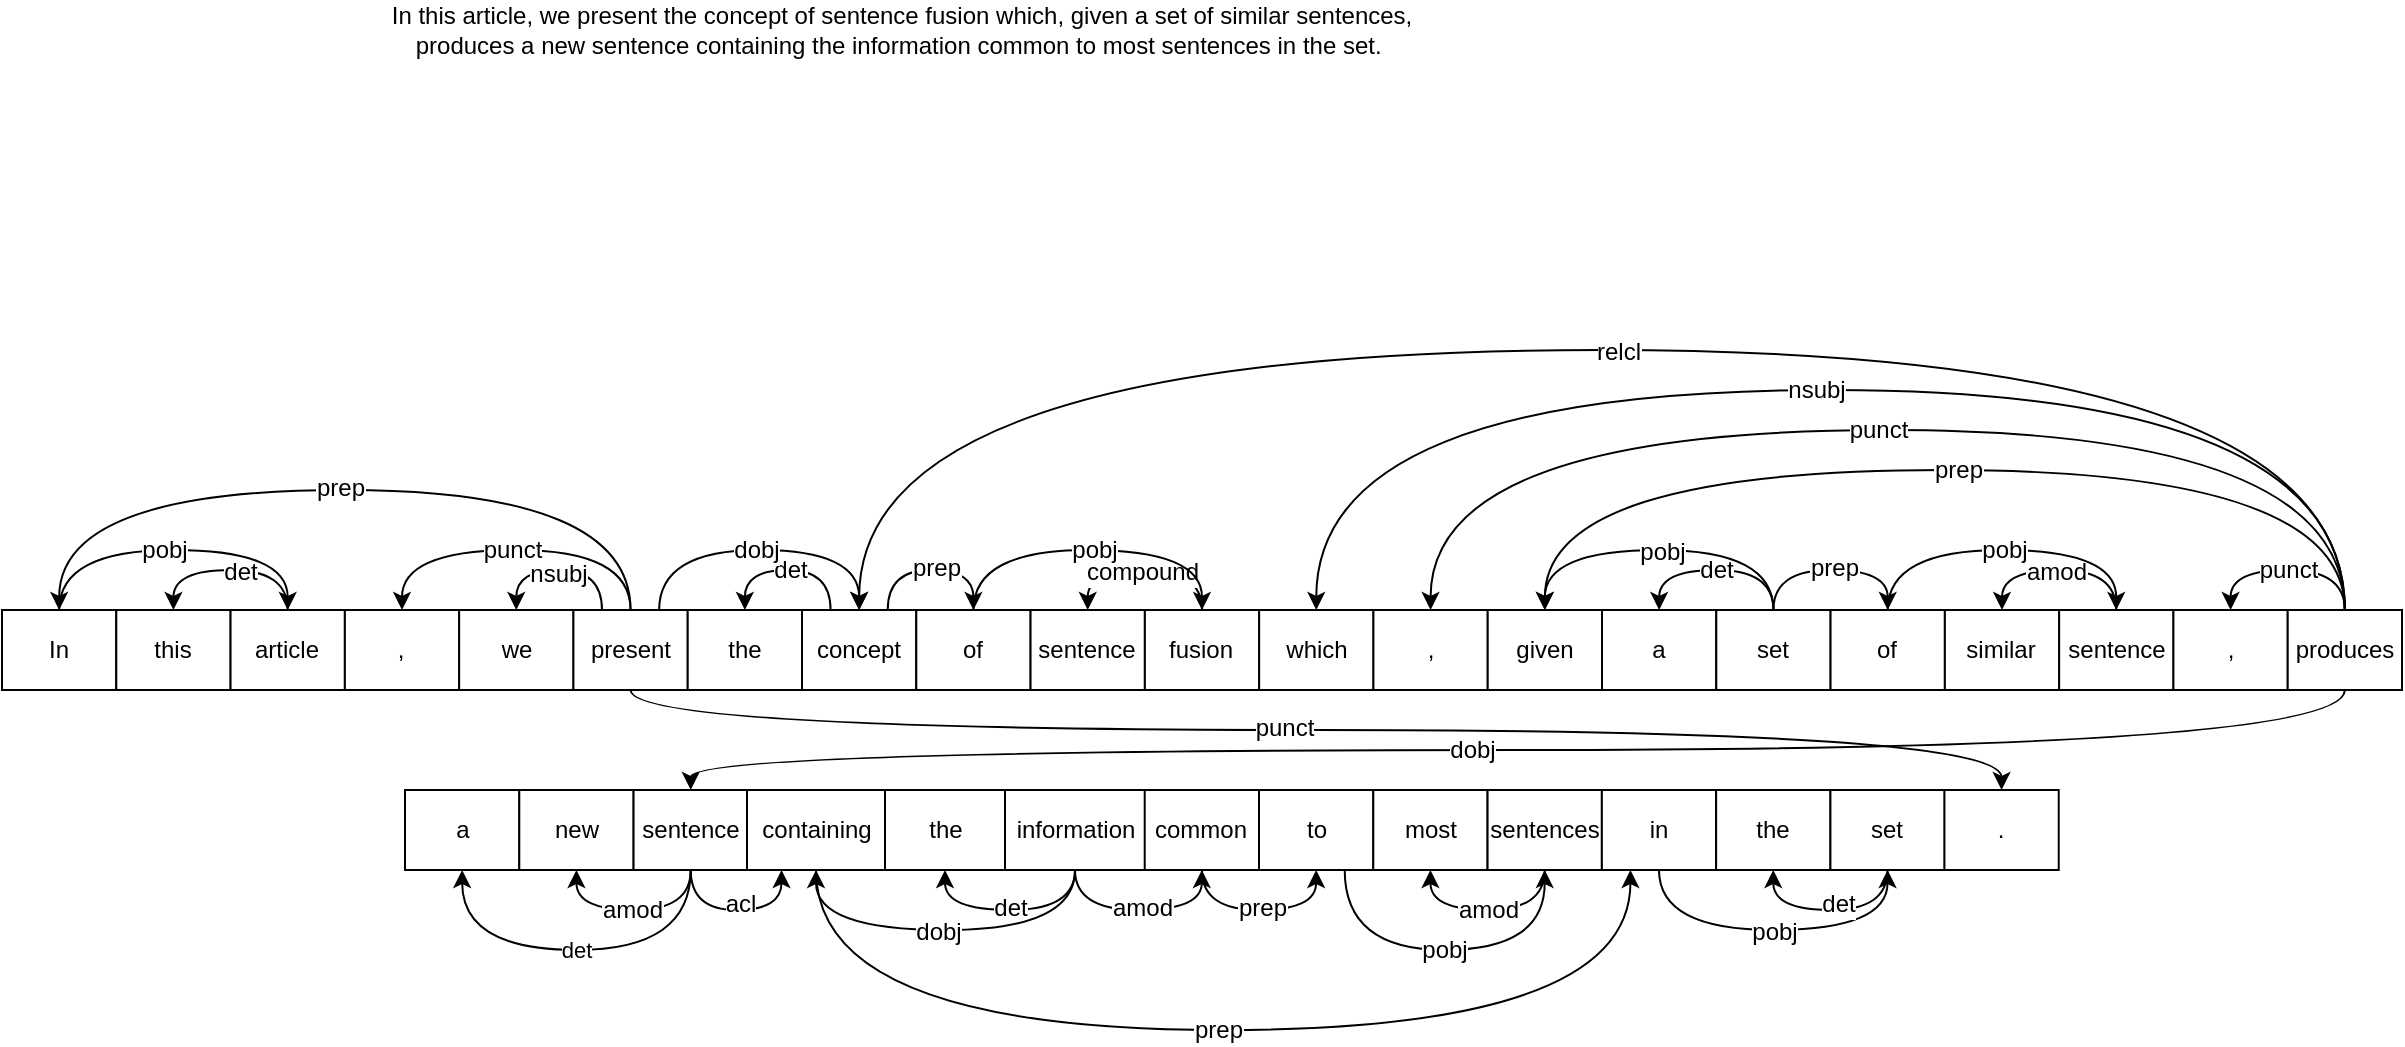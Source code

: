 <mxfile version="12.3.5" type="github" pages="1">
  <diagram id="mTFrQ1_z55DTdRyV_Tct" name="Page-1">
    <mxGraphModel dx="2141" dy="681" grid="1" gridSize="10" guides="1" tooltips="1" connect="1" arrows="1" fold="1" page="1" pageScale="1" pageWidth="827" pageHeight="1169" math="0" shadow="0">
      <root>
        <mxCell id="0"/>
        <mxCell id="1" parent="0"/>
        <mxCell id="3xKM312rynrcHrKgX1cf-3" value="In this article, we present the concept of sentence fusion which, given a set of similar sentences, produces a new sentence containing the information common to most sentences in the set.&amp;nbsp;" style="text;html=1;strokeColor=none;fillColor=none;align=center;verticalAlign=middle;whiteSpace=wrap;rounded=0;" vertex="1" parent="1">
          <mxGeometry x="-570" y="60" width="520" height="20" as="geometry"/>
        </mxCell>
        <mxCell id="3xKM312rynrcHrKgX1cf-6" value="In" style="rounded=0;whiteSpace=wrap;html=1;" vertex="1" parent="1">
          <mxGeometry x="-760" y="360" width="57.143" height="40" as="geometry"/>
        </mxCell>
        <mxCell id="3xKM312rynrcHrKgX1cf-7" value="this" style="rounded=0;whiteSpace=wrap;html=1;" vertex="1" parent="1">
          <mxGeometry x="-702.857" y="360" width="57.143" height="40" as="geometry"/>
        </mxCell>
        <mxCell id="3xKM312rynrcHrKgX1cf-27" style="edgeStyle=orthogonalEdgeStyle;rounded=0;orthogonalLoop=1;jettySize=auto;html=1;exitX=0.5;exitY=0;exitDx=0;exitDy=0;entryX=0.5;entryY=0;entryDx=0;entryDy=0;curved=1;" edge="1" parent="1" source="3xKM312rynrcHrKgX1cf-8" target="3xKM312rynrcHrKgX1cf-7">
          <mxGeometry relative="1" as="geometry"/>
        </mxCell>
        <mxCell id="3xKM312rynrcHrKgX1cf-79" value="det" style="text;html=1;align=center;verticalAlign=middle;resizable=0;points=[];;labelBackgroundColor=#ffffff;" vertex="1" connectable="0" parent="3xKM312rynrcHrKgX1cf-27">
          <mxGeometry x="-0.086" y="1" relative="1" as="geometry">
            <mxPoint as="offset"/>
          </mxGeometry>
        </mxCell>
        <mxCell id="3xKM312rynrcHrKgX1cf-31" style="edgeStyle=orthogonalEdgeStyle;curved=1;rounded=0;orthogonalLoop=1;jettySize=auto;html=1;exitX=0.5;exitY=0;exitDx=0;exitDy=0;entryX=0.5;entryY=0;entryDx=0;entryDy=0;startArrow=classic;startFill=1;endArrow=none;endFill=0;" edge="1" parent="1" source="3xKM312rynrcHrKgX1cf-8" target="3xKM312rynrcHrKgX1cf-6">
          <mxGeometry relative="1" as="geometry">
            <Array as="points">
              <mxPoint x="-617.143" y="330"/>
              <mxPoint x="-731.429" y="330"/>
            </Array>
          </mxGeometry>
        </mxCell>
        <mxCell id="3xKM312rynrcHrKgX1cf-80" value="pobj" style="text;html=1;align=center;verticalAlign=middle;resizable=0;points=[];;labelBackgroundColor=#ffffff;" vertex="1" connectable="0" parent="3xKM312rynrcHrKgX1cf-31">
          <mxGeometry x="-0.012" relative="1" as="geometry">
            <mxPoint x="-6.5" as="offset"/>
          </mxGeometry>
        </mxCell>
        <mxCell id="3xKM312rynrcHrKgX1cf-8" value="article" style="rounded=0;whiteSpace=wrap;html=1;" vertex="1" parent="1">
          <mxGeometry x="-645.714" y="360" width="57.143" height="40" as="geometry"/>
        </mxCell>
        <mxCell id="3xKM312rynrcHrKgX1cf-30" style="edgeStyle=orthogonalEdgeStyle;curved=1;rounded=0;orthogonalLoop=1;jettySize=auto;html=1;exitX=0.5;exitY=0;exitDx=0;exitDy=0;startArrow=classic;startFill=1;endArrow=none;endFill=0;" edge="1" parent="1" source="3xKM312rynrcHrKgX1cf-9">
          <mxGeometry relative="1" as="geometry">
            <mxPoint x="-445.714" y="360" as="targetPoint"/>
            <Array as="points">
              <mxPoint x="-560" y="330"/>
              <mxPoint x="-445.714" y="330"/>
            </Array>
          </mxGeometry>
        </mxCell>
        <mxCell id="3xKM312rynrcHrKgX1cf-84" value="punct" style="text;html=1;align=center;verticalAlign=middle;resizable=0;points=[];;labelBackgroundColor=#ffffff;" vertex="1" connectable="0" parent="3xKM312rynrcHrKgX1cf-30">
          <mxGeometry x="-0.028" relative="1" as="geometry">
            <mxPoint as="offset"/>
          </mxGeometry>
        </mxCell>
        <mxCell id="3xKM312rynrcHrKgX1cf-9" value="," style="rounded=0;whiteSpace=wrap;html=1;" vertex="1" parent="1">
          <mxGeometry x="-588.571" y="360" width="57.143" height="40" as="geometry"/>
        </mxCell>
        <mxCell id="3xKM312rynrcHrKgX1cf-10" value="we" style="rounded=0;whiteSpace=wrap;html=1;" vertex="1" parent="1">
          <mxGeometry x="-531.429" y="360" width="57.143" height="40" as="geometry"/>
        </mxCell>
        <mxCell id="3xKM312rynrcHrKgX1cf-103" style="edgeStyle=orthogonalEdgeStyle;curved=1;rounded=0;orthogonalLoop=1;jettySize=auto;html=1;exitX=0.5;exitY=1;exitDx=0;exitDy=0;entryX=0.5;entryY=0;entryDx=0;entryDy=0;startArrow=none;startFill=0;endArrow=classic;endFill=1;" edge="1" parent="1" source="3xKM312rynrcHrKgX1cf-11" target="3xKM312rynrcHrKgX1cf-62">
          <mxGeometry relative="1" as="geometry">
            <Array as="points">
              <mxPoint x="-446" y="420"/>
              <mxPoint x="240" y="420"/>
            </Array>
          </mxGeometry>
        </mxCell>
        <mxCell id="3xKM312rynrcHrKgX1cf-104" value="punct" style="text;html=1;align=center;verticalAlign=middle;resizable=0;points=[];;labelBackgroundColor=#ffffff;" vertex="1" connectable="0" parent="3xKM312rynrcHrKgX1cf-103">
          <mxGeometry x="-0.058" y="1" relative="1" as="geometry">
            <mxPoint as="offset"/>
          </mxGeometry>
        </mxCell>
        <mxCell id="3xKM312rynrcHrKgX1cf-11" value="present" style="rounded=0;whiteSpace=wrap;html=1;" vertex="1" parent="1">
          <mxGeometry x="-474.286" y="360" width="57.143" height="40" as="geometry"/>
        </mxCell>
        <mxCell id="3xKM312rynrcHrKgX1cf-28" style="edgeStyle=orthogonalEdgeStyle;curved=1;rounded=0;orthogonalLoop=1;jettySize=auto;html=1;exitX=0.5;exitY=0;exitDx=0;exitDy=0;entryX=0.5;entryY=0;entryDx=0;entryDy=0;startArrow=classic;startFill=1;endArrow=none;endFill=0;" edge="1" parent="1" source="3xKM312rynrcHrKgX1cf-6" target="3xKM312rynrcHrKgX1cf-11">
          <mxGeometry relative="1" as="geometry">
            <Array as="points">
              <mxPoint x="-731" y="300"/>
              <mxPoint x="-446" y="300"/>
            </Array>
          </mxGeometry>
        </mxCell>
        <mxCell id="3xKM312rynrcHrKgX1cf-83" value="prep" style="text;html=1;align=center;verticalAlign=middle;resizable=0;points=[];;labelBackgroundColor=#ffffff;" vertex="1" connectable="0" parent="3xKM312rynrcHrKgX1cf-28">
          <mxGeometry x="-0.015" y="1" relative="1" as="geometry">
            <mxPoint as="offset"/>
          </mxGeometry>
        </mxCell>
        <mxCell id="3xKM312rynrcHrKgX1cf-29" style="edgeStyle=orthogonalEdgeStyle;curved=1;rounded=0;orthogonalLoop=1;jettySize=auto;html=1;exitX=0.5;exitY=0;exitDx=0;exitDy=0;entryX=0.25;entryY=0;entryDx=0;entryDy=0;startArrow=classic;startFill=1;endArrow=none;endFill=0;" edge="1" parent="1" source="3xKM312rynrcHrKgX1cf-10" target="3xKM312rynrcHrKgX1cf-11">
          <mxGeometry relative="1" as="geometry"/>
        </mxCell>
        <mxCell id="3xKM312rynrcHrKgX1cf-85" value="nsubj" style="text;html=1;align=center;verticalAlign=middle;resizable=0;points=[];;labelBackgroundColor=#ffffff;" vertex="1" connectable="0" parent="3xKM312rynrcHrKgX1cf-29">
          <mxGeometry x="-0.025" y="-2" relative="1" as="geometry">
            <mxPoint as="offset"/>
          </mxGeometry>
        </mxCell>
        <mxCell id="3xKM312rynrcHrKgX1cf-12" value="the" style="rounded=0;whiteSpace=wrap;html=1;" vertex="1" parent="1">
          <mxGeometry x="-417.143" y="360" width="57.143" height="40" as="geometry"/>
        </mxCell>
        <mxCell id="3xKM312rynrcHrKgX1cf-33" style="edgeStyle=orthogonalEdgeStyle;curved=1;rounded=0;orthogonalLoop=1;jettySize=auto;html=1;exitX=0.25;exitY=0;exitDx=0;exitDy=0;entryX=0.5;entryY=0;entryDx=0;entryDy=0;startArrow=none;startFill=0;endArrow=classic;endFill=1;" edge="1" parent="1" source="3xKM312rynrcHrKgX1cf-13" target="3xKM312rynrcHrKgX1cf-12">
          <mxGeometry relative="1" as="geometry"/>
        </mxCell>
        <mxCell id="3xKM312rynrcHrKgX1cf-88" value="det" style="text;html=1;align=center;verticalAlign=middle;resizable=0;points=[];;labelBackgroundColor=#ffffff;" vertex="1" connectable="0" parent="3xKM312rynrcHrKgX1cf-33">
          <mxGeometry x="-0.025" relative="1" as="geometry">
            <mxPoint as="offset"/>
          </mxGeometry>
        </mxCell>
        <mxCell id="3xKM312rynrcHrKgX1cf-13" value="concept" style="rounded=0;whiteSpace=wrap;html=1;" vertex="1" parent="1">
          <mxGeometry x="-360" y="360" width="57.143" height="40" as="geometry"/>
        </mxCell>
        <mxCell id="3xKM312rynrcHrKgX1cf-32" style="edgeStyle=orthogonalEdgeStyle;curved=1;rounded=0;orthogonalLoop=1;jettySize=auto;html=1;exitX=0.75;exitY=0;exitDx=0;exitDy=0;entryX=0.5;entryY=0;entryDx=0;entryDy=0;startArrow=none;startFill=0;endArrow=classic;endFill=1;" edge="1" parent="1" source="3xKM312rynrcHrKgX1cf-11" target="3xKM312rynrcHrKgX1cf-13">
          <mxGeometry relative="1" as="geometry">
            <Array as="points">
              <mxPoint x="-431" y="330"/>
              <mxPoint x="-331" y="330"/>
            </Array>
          </mxGeometry>
        </mxCell>
        <mxCell id="3xKM312rynrcHrKgX1cf-87" value="dobj" style="text;html=1;align=center;verticalAlign=middle;resizable=0;points=[];;labelBackgroundColor=#ffffff;" vertex="1" connectable="0" parent="3xKM312rynrcHrKgX1cf-32">
          <mxGeometry x="-0.017" relative="1" as="geometry">
            <mxPoint as="offset"/>
          </mxGeometry>
        </mxCell>
        <mxCell id="3xKM312rynrcHrKgX1cf-14" value="of" style="rounded=0;whiteSpace=wrap;html=1;" vertex="1" parent="1">
          <mxGeometry x="-302.857" y="360" width="57.143" height="40" as="geometry"/>
        </mxCell>
        <mxCell id="3xKM312rynrcHrKgX1cf-34" style="edgeStyle=orthogonalEdgeStyle;curved=1;rounded=0;orthogonalLoop=1;jettySize=auto;html=1;exitX=0.75;exitY=0;exitDx=0;exitDy=0;entryX=0.5;entryY=0;entryDx=0;entryDy=0;startArrow=none;startFill=0;endArrow=classic;endFill=1;" edge="1" parent="1" source="3xKM312rynrcHrKgX1cf-13" target="3xKM312rynrcHrKgX1cf-14">
          <mxGeometry relative="1" as="geometry"/>
        </mxCell>
        <mxCell id="3xKM312rynrcHrKgX1cf-89" value="prep" style="text;html=1;align=center;verticalAlign=middle;resizable=0;points=[];;labelBackgroundColor=#ffffff;" vertex="1" connectable="0" parent="3xKM312rynrcHrKgX1cf-34">
          <mxGeometry x="0.059" y="1" relative="1" as="geometry">
            <mxPoint as="offset"/>
          </mxGeometry>
        </mxCell>
        <mxCell id="3xKM312rynrcHrKgX1cf-15" value="sentence" style="rounded=0;whiteSpace=wrap;html=1;" vertex="1" parent="1">
          <mxGeometry x="-245.714" y="360" width="57.143" height="40" as="geometry"/>
        </mxCell>
        <mxCell id="3xKM312rynrcHrKgX1cf-36" style="edgeStyle=orthogonalEdgeStyle;curved=1;rounded=0;orthogonalLoop=1;jettySize=auto;html=1;exitX=0.5;exitY=0;exitDx=0;exitDy=0;entryX=0.5;entryY=0;entryDx=0;entryDy=0;startArrow=none;startFill=0;endArrow=classic;endFill=1;" edge="1" parent="1" source="3xKM312rynrcHrKgX1cf-16" target="3xKM312rynrcHrKgX1cf-15">
          <mxGeometry relative="1" as="geometry"/>
        </mxCell>
        <mxCell id="3xKM312rynrcHrKgX1cf-91" value="compound" style="text;html=1;align=center;verticalAlign=middle;resizable=0;points=[];;labelBackgroundColor=#ffffff;" vertex="1" connectable="0" parent="3xKM312rynrcHrKgX1cf-36">
          <mxGeometry x="0.036" y="1" relative="1" as="geometry">
            <mxPoint as="offset"/>
          </mxGeometry>
        </mxCell>
        <mxCell id="3xKM312rynrcHrKgX1cf-16" value="fusion" style="rounded=0;whiteSpace=wrap;html=1;" vertex="1" parent="1">
          <mxGeometry x="-188.571" y="360" width="57.143" height="40" as="geometry"/>
        </mxCell>
        <mxCell id="3xKM312rynrcHrKgX1cf-35" style="edgeStyle=orthogonalEdgeStyle;curved=1;rounded=0;orthogonalLoop=1;jettySize=auto;html=1;exitX=0.5;exitY=0;exitDx=0;exitDy=0;entryX=0.5;entryY=0;entryDx=0;entryDy=0;startArrow=none;startFill=0;endArrow=classic;endFill=1;" edge="1" parent="1" source="3xKM312rynrcHrKgX1cf-14" target="3xKM312rynrcHrKgX1cf-16">
          <mxGeometry relative="1" as="geometry">
            <Array as="points">
              <mxPoint x="-274.286" y="330"/>
              <mxPoint x="-160" y="330"/>
            </Array>
          </mxGeometry>
        </mxCell>
        <mxCell id="3xKM312rynrcHrKgX1cf-90" value="pobj" style="text;html=1;align=center;verticalAlign=middle;resizable=0;points=[];;labelBackgroundColor=#ffffff;" vertex="1" connectable="0" parent="3xKM312rynrcHrKgX1cf-35">
          <mxGeometry x="0.04" relative="1" as="geometry">
            <mxPoint as="offset"/>
          </mxGeometry>
        </mxCell>
        <mxCell id="3xKM312rynrcHrKgX1cf-17" value="which" style="rounded=0;whiteSpace=wrap;html=1;" vertex="1" parent="1">
          <mxGeometry x="-131.429" y="360" width="57.143" height="40" as="geometry"/>
        </mxCell>
        <mxCell id="3xKM312rynrcHrKgX1cf-18" value="," style="rounded=0;whiteSpace=wrap;html=1;" vertex="1" parent="1">
          <mxGeometry x="-74.286" y="360" width="57.143" height="40" as="geometry"/>
        </mxCell>
        <mxCell id="3xKM312rynrcHrKgX1cf-19" value="given" style="rounded=0;whiteSpace=wrap;html=1;" vertex="1" parent="1">
          <mxGeometry x="-17.143" y="360" width="57.143" height="40" as="geometry"/>
        </mxCell>
        <mxCell id="3xKM312rynrcHrKgX1cf-20" value="a" style="rounded=0;whiteSpace=wrap;html=1;" vertex="1" parent="1">
          <mxGeometry x="40" y="360" width="57.143" height="40" as="geometry"/>
        </mxCell>
        <mxCell id="3xKM312rynrcHrKgX1cf-37" style="edgeStyle=orthogonalEdgeStyle;curved=1;rounded=0;orthogonalLoop=1;jettySize=auto;html=1;exitX=0.5;exitY=0;exitDx=0;exitDy=0;entryX=0.5;entryY=0;entryDx=0;entryDy=0;startArrow=none;startFill=0;endArrow=classic;endFill=1;" edge="1" parent="1" source="3xKM312rynrcHrKgX1cf-21" target="3xKM312rynrcHrKgX1cf-20">
          <mxGeometry relative="1" as="geometry"/>
        </mxCell>
        <mxCell id="3xKM312rynrcHrKgX1cf-93" value="det" style="text;html=1;align=center;verticalAlign=middle;resizable=0;points=[];;labelBackgroundColor=#ffffff;" vertex="1" connectable="0" parent="3xKM312rynrcHrKgX1cf-37">
          <mxGeometry relative="1" as="geometry">
            <mxPoint as="offset"/>
          </mxGeometry>
        </mxCell>
        <mxCell id="3xKM312rynrcHrKgX1cf-38" style="edgeStyle=orthogonalEdgeStyle;curved=1;rounded=0;orthogonalLoop=1;jettySize=auto;html=1;exitX=0.5;exitY=0;exitDx=0;exitDy=0;entryX=0.5;entryY=0;entryDx=0;entryDy=0;startArrow=none;startFill=0;endArrow=classic;endFill=1;" edge="1" parent="1" source="3xKM312rynrcHrKgX1cf-21" target="3xKM312rynrcHrKgX1cf-19">
          <mxGeometry relative="1" as="geometry">
            <Array as="points">
              <mxPoint x="125.714" y="330"/>
              <mxPoint x="11.429" y="330"/>
            </Array>
          </mxGeometry>
        </mxCell>
        <mxCell id="3xKM312rynrcHrKgX1cf-92" value="pobj" style="text;html=1;align=center;verticalAlign=middle;resizable=0;points=[];;labelBackgroundColor=#ffffff;" vertex="1" connectable="0" parent="3xKM312rynrcHrKgX1cf-38">
          <mxGeometry x="-0.012" y="1" relative="1" as="geometry">
            <mxPoint as="offset"/>
          </mxGeometry>
        </mxCell>
        <mxCell id="3xKM312rynrcHrKgX1cf-21" value="set" style="rounded=0;whiteSpace=wrap;html=1;" vertex="1" parent="1">
          <mxGeometry x="97.143" y="360" width="57.143" height="40" as="geometry"/>
        </mxCell>
        <mxCell id="3xKM312rynrcHrKgX1cf-22" value="of" style="rounded=0;whiteSpace=wrap;html=1;" vertex="1" parent="1">
          <mxGeometry x="154.286" y="360" width="57.143" height="40" as="geometry"/>
        </mxCell>
        <mxCell id="3xKM312rynrcHrKgX1cf-40" style="edgeStyle=orthogonalEdgeStyle;curved=1;rounded=0;orthogonalLoop=1;jettySize=auto;html=1;exitX=0.5;exitY=0;exitDx=0;exitDy=0;entryX=0.5;entryY=0;entryDx=0;entryDy=0;startArrow=none;startFill=0;endArrow=classic;endFill=1;" edge="1" parent="1" source="3xKM312rynrcHrKgX1cf-21" target="3xKM312rynrcHrKgX1cf-22">
          <mxGeometry relative="1" as="geometry"/>
        </mxCell>
        <mxCell id="3xKM312rynrcHrKgX1cf-94" value="prep" style="text;html=1;align=center;verticalAlign=middle;resizable=0;points=[];;labelBackgroundColor=#ffffff;" vertex="1" connectable="0" parent="3xKM312rynrcHrKgX1cf-40">
          <mxGeometry x="0.029" y="1" relative="1" as="geometry">
            <mxPoint as="offset"/>
          </mxGeometry>
        </mxCell>
        <mxCell id="3xKM312rynrcHrKgX1cf-23" value="similar" style="rounded=0;whiteSpace=wrap;html=1;" vertex="1" parent="1">
          <mxGeometry x="211.429" y="360" width="57.143" height="40" as="geometry"/>
        </mxCell>
        <mxCell id="3xKM312rynrcHrKgX1cf-42" style="edgeStyle=orthogonalEdgeStyle;curved=1;rounded=0;orthogonalLoop=1;jettySize=auto;html=1;exitX=0.5;exitY=0;exitDx=0;exitDy=0;entryX=0.5;entryY=0;entryDx=0;entryDy=0;startArrow=none;startFill=0;endArrow=classic;endFill=1;" edge="1" parent="1" source="3xKM312rynrcHrKgX1cf-24" target="3xKM312rynrcHrKgX1cf-23">
          <mxGeometry relative="1" as="geometry"/>
        </mxCell>
        <mxCell id="3xKM312rynrcHrKgX1cf-96" value="amod" style="text;html=1;align=center;verticalAlign=middle;resizable=0;points=[];;labelBackgroundColor=#ffffff;" vertex="1" connectable="0" parent="3xKM312rynrcHrKgX1cf-42">
          <mxGeometry x="0.029" y="1" relative="1" as="geometry">
            <mxPoint as="offset"/>
          </mxGeometry>
        </mxCell>
        <mxCell id="3xKM312rynrcHrKgX1cf-24" value="sentence" style="rounded=0;whiteSpace=wrap;html=1;" vertex="1" parent="1">
          <mxGeometry x="268.571" y="360" width="57.143" height="40" as="geometry"/>
        </mxCell>
        <mxCell id="3xKM312rynrcHrKgX1cf-41" style="edgeStyle=orthogonalEdgeStyle;curved=1;rounded=0;orthogonalLoop=1;jettySize=auto;html=1;exitX=0.5;exitY=0;exitDx=0;exitDy=0;entryX=0.5;entryY=0;entryDx=0;entryDy=0;startArrow=none;startFill=0;endArrow=classic;endFill=1;" edge="1" parent="1" source="3xKM312rynrcHrKgX1cf-22" target="3xKM312rynrcHrKgX1cf-24">
          <mxGeometry relative="1" as="geometry">
            <Array as="points">
              <mxPoint x="182.857" y="330"/>
              <mxPoint x="297.143" y="330"/>
            </Array>
          </mxGeometry>
        </mxCell>
        <mxCell id="3xKM312rynrcHrKgX1cf-95" value="pobj" style="text;html=1;align=center;verticalAlign=middle;resizable=0;points=[];;labelBackgroundColor=#ffffff;" vertex="1" connectable="0" parent="3xKM312rynrcHrKgX1cf-41">
          <mxGeometry x="0.008" relative="1" as="geometry">
            <mxPoint as="offset"/>
          </mxGeometry>
        </mxCell>
        <mxCell id="3xKM312rynrcHrKgX1cf-25" value="," style="rounded=0;whiteSpace=wrap;html=1;" vertex="1" parent="1">
          <mxGeometry x="325.714" y="360" width="57.143" height="40" as="geometry"/>
        </mxCell>
        <mxCell id="3xKM312rynrcHrKgX1cf-39" style="edgeStyle=orthogonalEdgeStyle;curved=1;rounded=0;orthogonalLoop=1;jettySize=auto;html=1;exitX=0.5;exitY=0;exitDx=0;exitDy=0;entryX=0.5;entryY=0;entryDx=0;entryDy=0;startArrow=none;startFill=0;endArrow=classic;endFill=1;" edge="1" parent="1" source="3xKM312rynrcHrKgX1cf-26" target="3xKM312rynrcHrKgX1cf-17">
          <mxGeometry relative="1" as="geometry">
            <Array as="points">
              <mxPoint x="412" y="250"/>
              <mxPoint x="-103" y="250"/>
            </Array>
          </mxGeometry>
        </mxCell>
        <mxCell id="3xKM312rynrcHrKgX1cf-100" value="nsubj" style="text;html=1;align=center;verticalAlign=middle;resizable=0;points=[];;labelBackgroundColor=#ffffff;" vertex="1" connectable="0" parent="3xKM312rynrcHrKgX1cf-39">
          <mxGeometry x="0.02" relative="1" as="geometry">
            <mxPoint as="offset"/>
          </mxGeometry>
        </mxCell>
        <mxCell id="3xKM312rynrcHrKgX1cf-43" style="edgeStyle=orthogonalEdgeStyle;curved=1;rounded=0;orthogonalLoop=1;jettySize=auto;html=1;exitX=0.5;exitY=0;exitDx=0;exitDy=0;entryX=0.5;entryY=0;entryDx=0;entryDy=0;startArrow=none;startFill=0;endArrow=classic;endFill=1;" edge="1" parent="1" source="3xKM312rynrcHrKgX1cf-26" target="3xKM312rynrcHrKgX1cf-19">
          <mxGeometry relative="1" as="geometry">
            <Array as="points">
              <mxPoint x="412" y="290"/>
              <mxPoint x="11" y="290"/>
            </Array>
          </mxGeometry>
        </mxCell>
        <mxCell id="3xKM312rynrcHrKgX1cf-98" value="prep" style="text;html=1;align=center;verticalAlign=middle;resizable=0;points=[];;labelBackgroundColor=#ffffff;" vertex="1" connectable="0" parent="3xKM312rynrcHrKgX1cf-43">
          <mxGeometry x="-0.022" relative="1" as="geometry">
            <mxPoint as="offset"/>
          </mxGeometry>
        </mxCell>
        <mxCell id="3xKM312rynrcHrKgX1cf-44" style="edgeStyle=orthogonalEdgeStyle;curved=1;rounded=0;orthogonalLoop=1;jettySize=auto;html=1;exitX=0.5;exitY=0;exitDx=0;exitDy=0;entryX=0.5;entryY=0;entryDx=0;entryDy=0;startArrow=none;startFill=0;endArrow=classic;endFill=1;" edge="1" parent="1" source="3xKM312rynrcHrKgX1cf-26" target="3xKM312rynrcHrKgX1cf-18">
          <mxGeometry relative="1" as="geometry">
            <Array as="points">
              <mxPoint x="412" y="270"/>
              <mxPoint x="-45" y="270"/>
            </Array>
          </mxGeometry>
        </mxCell>
        <mxCell id="3xKM312rynrcHrKgX1cf-99" value="punct" style="text;html=1;align=center;verticalAlign=middle;resizable=0;points=[];;labelBackgroundColor=#ffffff;" vertex="1" connectable="0" parent="3xKM312rynrcHrKgX1cf-44">
          <mxGeometry x="0.017" relative="1" as="geometry">
            <mxPoint as="offset"/>
          </mxGeometry>
        </mxCell>
        <mxCell id="3xKM312rynrcHrKgX1cf-45" style="edgeStyle=orthogonalEdgeStyle;curved=1;rounded=0;orthogonalLoop=1;jettySize=auto;html=1;exitX=0.5;exitY=0;exitDx=0;exitDy=0;entryX=0.5;entryY=0;entryDx=0;entryDy=0;startArrow=none;startFill=0;endArrow=classic;endFill=1;" edge="1" parent="1" source="3xKM312rynrcHrKgX1cf-26" target="3xKM312rynrcHrKgX1cf-25">
          <mxGeometry relative="1" as="geometry"/>
        </mxCell>
        <mxCell id="3xKM312rynrcHrKgX1cf-97" value="punct" style="text;html=1;align=center;verticalAlign=middle;resizable=0;points=[];;labelBackgroundColor=#ffffff;" vertex="1" connectable="0" parent="3xKM312rynrcHrKgX1cf-45">
          <mxGeometry x="-0.058" y="2" relative="1" as="geometry">
            <mxPoint x="-3" y="-2.5" as="offset"/>
          </mxGeometry>
        </mxCell>
        <mxCell id="3xKM312rynrcHrKgX1cf-47" style="edgeStyle=orthogonalEdgeStyle;curved=1;rounded=0;orthogonalLoop=1;jettySize=auto;html=1;exitX=0.5;exitY=0;exitDx=0;exitDy=0;entryX=0.5;entryY=0;entryDx=0;entryDy=0;startArrow=none;startFill=0;endArrow=classic;endFill=1;" edge="1" parent="1" source="3xKM312rynrcHrKgX1cf-26" target="3xKM312rynrcHrKgX1cf-13">
          <mxGeometry relative="1" as="geometry">
            <Array as="points">
              <mxPoint x="411" y="230"/>
              <mxPoint x="-331" y="230"/>
            </Array>
          </mxGeometry>
        </mxCell>
        <mxCell id="3xKM312rynrcHrKgX1cf-101" value="relcl" style="text;html=1;align=center;verticalAlign=middle;resizable=0;points=[];;labelBackgroundColor=#ffffff;" vertex="1" connectable="0" parent="3xKM312rynrcHrKgX1cf-47">
          <mxGeometry x="-0.015" y="1" relative="1" as="geometry">
            <mxPoint as="offset"/>
          </mxGeometry>
        </mxCell>
        <mxCell id="3xKM312rynrcHrKgX1cf-78" style="edgeStyle=orthogonalEdgeStyle;curved=1;rounded=0;orthogonalLoop=1;jettySize=auto;html=1;exitX=0.5;exitY=1;exitDx=0;exitDy=0;entryX=0.5;entryY=0;entryDx=0;entryDy=0;startArrow=none;startFill=0;endArrow=classic;endFill=1;" edge="1" parent="1" source="3xKM312rynrcHrKgX1cf-26" target="3xKM312rynrcHrKgX1cf-50">
          <mxGeometry relative="1" as="geometry">
            <Array as="points">
              <mxPoint x="411" y="430"/>
              <mxPoint x="-415" y="430"/>
            </Array>
          </mxGeometry>
        </mxCell>
        <mxCell id="3xKM312rynrcHrKgX1cf-102" value="dobj" style="text;html=1;align=center;verticalAlign=middle;resizable=0;points=[];;labelBackgroundColor=#ffffff;" vertex="1" connectable="0" parent="3xKM312rynrcHrKgX1cf-78">
          <mxGeometry x="-0.009" y="1" relative="1" as="geometry">
            <mxPoint x="-32" y="-1" as="offset"/>
          </mxGeometry>
        </mxCell>
        <mxCell id="3xKM312rynrcHrKgX1cf-26" value="produces" style="rounded=0;whiteSpace=wrap;html=1;" vertex="1" parent="1">
          <mxGeometry x="382.857" y="360" width="57.143" height="40" as="geometry"/>
        </mxCell>
        <mxCell id="3xKM312rynrcHrKgX1cf-48" value="a" style="rounded=0;whiteSpace=wrap;html=1;" vertex="1" parent="1">
          <mxGeometry x="-558.5" y="450" width="57.143" height="40" as="geometry"/>
        </mxCell>
        <mxCell id="3xKM312rynrcHrKgX1cf-49" value="new" style="rounded=0;whiteSpace=wrap;html=1;" vertex="1" parent="1">
          <mxGeometry x="-501.357" y="450" width="57.143" height="40" as="geometry"/>
        </mxCell>
        <mxCell id="3xKM312rynrcHrKgX1cf-65" style="edgeStyle=orthogonalEdgeStyle;curved=1;rounded=0;orthogonalLoop=1;jettySize=auto;html=1;exitX=0.5;exitY=1;exitDx=0;exitDy=0;entryX=0.5;entryY=1;entryDx=0;entryDy=0;startArrow=none;startFill=0;endArrow=classic;endFill=1;" edge="1" parent="1" source="3xKM312rynrcHrKgX1cf-50" target="3xKM312rynrcHrKgX1cf-49">
          <mxGeometry relative="1" as="geometry"/>
        </mxCell>
        <mxCell id="3xKM312rynrcHrKgX1cf-105" value="amod" style="text;html=1;align=center;verticalAlign=middle;resizable=0;points=[];;labelBackgroundColor=#ffffff;" vertex="1" connectable="0" parent="3xKM312rynrcHrKgX1cf-65">
          <mxGeometry x="0.028" relative="1" as="geometry">
            <mxPoint as="offset"/>
          </mxGeometry>
        </mxCell>
        <mxCell id="3xKM312rynrcHrKgX1cf-66" value="det" style="edgeStyle=orthogonalEdgeStyle;curved=1;rounded=0;orthogonalLoop=1;jettySize=auto;html=1;exitX=0.5;exitY=1;exitDx=0;exitDy=0;entryX=0.5;entryY=1;entryDx=0;entryDy=0;startArrow=none;startFill=0;endArrow=classic;endFill=1;" edge="1" parent="1" source="3xKM312rynrcHrKgX1cf-50" target="3xKM312rynrcHrKgX1cf-48">
          <mxGeometry relative="1" as="geometry">
            <Array as="points">
              <mxPoint x="-415" y="530"/>
              <mxPoint x="-530" y="530"/>
            </Array>
          </mxGeometry>
        </mxCell>
        <mxCell id="3xKM312rynrcHrKgX1cf-67" style="edgeStyle=orthogonalEdgeStyle;curved=1;rounded=0;orthogonalLoop=1;jettySize=auto;html=1;exitX=0.5;exitY=1;exitDx=0;exitDy=0;entryX=0.25;entryY=1;entryDx=0;entryDy=0;startArrow=none;startFill=0;endArrow=classic;endFill=1;" edge="1" parent="1" source="3xKM312rynrcHrKgX1cf-50" target="3xKM312rynrcHrKgX1cf-51">
          <mxGeometry relative="1" as="geometry">
            <Array as="points">
              <mxPoint x="-416" y="510"/>
              <mxPoint x="-370" y="510"/>
            </Array>
          </mxGeometry>
        </mxCell>
        <mxCell id="3xKM312rynrcHrKgX1cf-106" value="acl" style="text;html=1;align=center;verticalAlign=middle;resizable=0;points=[];;labelBackgroundColor=#ffffff;" vertex="1" connectable="0" parent="3xKM312rynrcHrKgX1cf-67">
          <mxGeometry x="0.04" y="3" relative="1" as="geometry">
            <mxPoint as="offset"/>
          </mxGeometry>
        </mxCell>
        <mxCell id="3xKM312rynrcHrKgX1cf-50" value="sentence" style="rounded=0;whiteSpace=wrap;html=1;" vertex="1" parent="1">
          <mxGeometry x="-444.214" y="450" width="57.143" height="40" as="geometry"/>
        </mxCell>
        <mxCell id="3xKM312rynrcHrKgX1cf-76" style="edgeStyle=orthogonalEdgeStyle;curved=1;rounded=0;orthogonalLoop=1;jettySize=auto;html=1;exitX=0.5;exitY=1;exitDx=0;exitDy=0;entryX=0.25;entryY=1;entryDx=0;entryDy=0;startArrow=none;startFill=0;endArrow=classic;endFill=1;" edge="1" parent="1" source="3xKM312rynrcHrKgX1cf-51" target="3xKM312rynrcHrKgX1cf-58">
          <mxGeometry relative="1" as="geometry">
            <Array as="points">
              <mxPoint x="-353" y="570"/>
              <mxPoint x="54" y="570"/>
            </Array>
          </mxGeometry>
        </mxCell>
        <mxCell id="3xKM312rynrcHrKgX1cf-107" value="prep" style="text;html=1;align=center;verticalAlign=middle;resizable=0;points=[];;labelBackgroundColor=#ffffff;" vertex="1" connectable="0" parent="3xKM312rynrcHrKgX1cf-76">
          <mxGeometry x="-0.009" relative="1" as="geometry">
            <mxPoint as="offset"/>
          </mxGeometry>
        </mxCell>
        <mxCell id="3xKM312rynrcHrKgX1cf-51" value="containing" style="rounded=0;whiteSpace=wrap;html=1;" vertex="1" parent="1">
          <mxGeometry x="-387.5" y="450" width="69" height="40" as="geometry"/>
        </mxCell>
        <mxCell id="3xKM312rynrcHrKgX1cf-52" value="the" style="rounded=0;whiteSpace=wrap;html=1;" vertex="1" parent="1">
          <mxGeometry x="-318.5" y="450" width="60" height="40" as="geometry"/>
        </mxCell>
        <mxCell id="3xKM312rynrcHrKgX1cf-68" style="edgeStyle=orthogonalEdgeStyle;curved=1;rounded=0;orthogonalLoop=1;jettySize=auto;html=1;exitX=0.5;exitY=1;exitDx=0;exitDy=0;entryX=0.5;entryY=1;entryDx=0;entryDy=0;startArrow=none;startFill=0;endArrow=classic;endFill=1;" edge="1" parent="1" source="3xKM312rynrcHrKgX1cf-53" target="3xKM312rynrcHrKgX1cf-52">
          <mxGeometry relative="1" as="geometry"/>
        </mxCell>
        <mxCell id="3xKM312rynrcHrKgX1cf-109" value="det" style="text;html=1;align=center;verticalAlign=middle;resizable=0;points=[];;labelBackgroundColor=#ffffff;" vertex="1" connectable="0" parent="3xKM312rynrcHrKgX1cf-68">
          <mxGeometry x="0.007" y="-1" relative="1" as="geometry">
            <mxPoint as="offset"/>
          </mxGeometry>
        </mxCell>
        <mxCell id="3xKM312rynrcHrKgX1cf-69" style="edgeStyle=orthogonalEdgeStyle;curved=1;rounded=0;orthogonalLoop=1;jettySize=auto;html=1;exitX=0.5;exitY=1;exitDx=0;exitDy=0;entryX=0.5;entryY=1;entryDx=0;entryDy=0;startArrow=none;startFill=0;endArrow=classic;endFill=1;" edge="1" parent="1" source="3xKM312rynrcHrKgX1cf-53" target="3xKM312rynrcHrKgX1cf-51">
          <mxGeometry relative="1" as="geometry">
            <Array as="points">
              <mxPoint x="-223" y="520"/>
              <mxPoint x="-353" y="520"/>
            </Array>
          </mxGeometry>
        </mxCell>
        <mxCell id="3xKM312rynrcHrKgX1cf-108" value="dobj" style="text;html=1;align=center;verticalAlign=middle;resizable=0;points=[];;labelBackgroundColor=#ffffff;" vertex="1" connectable="0" parent="3xKM312rynrcHrKgX1cf-69">
          <mxGeometry x="0.044" y="1" relative="1" as="geometry">
            <mxPoint as="offset"/>
          </mxGeometry>
        </mxCell>
        <mxCell id="3xKM312rynrcHrKgX1cf-70" style="edgeStyle=orthogonalEdgeStyle;curved=1;rounded=0;orthogonalLoop=1;jettySize=auto;html=1;exitX=0.5;exitY=1;exitDx=0;exitDy=0;entryX=0.5;entryY=1;entryDx=0;entryDy=0;startArrow=none;startFill=0;endArrow=classic;endFill=1;" edge="1" parent="1" source="3xKM312rynrcHrKgX1cf-53" target="3xKM312rynrcHrKgX1cf-54">
          <mxGeometry relative="1" as="geometry"/>
        </mxCell>
        <mxCell id="3xKM312rynrcHrKgX1cf-110" value="amod" style="text;html=1;align=center;verticalAlign=middle;resizable=0;points=[];;labelBackgroundColor=#ffffff;" vertex="1" connectable="0" parent="3xKM312rynrcHrKgX1cf-70">
          <mxGeometry x="0.033" y="1" relative="1" as="geometry">
            <mxPoint as="offset"/>
          </mxGeometry>
        </mxCell>
        <mxCell id="3xKM312rynrcHrKgX1cf-53" value="information" style="rounded=0;whiteSpace=wrap;html=1;" vertex="1" parent="1">
          <mxGeometry x="-258.5" y="450" width="70" height="40" as="geometry"/>
        </mxCell>
        <mxCell id="3xKM312rynrcHrKgX1cf-71" style="edgeStyle=orthogonalEdgeStyle;curved=1;rounded=0;orthogonalLoop=1;jettySize=auto;html=1;exitX=0.5;exitY=1;exitDx=0;exitDy=0;entryX=0.5;entryY=1;entryDx=0;entryDy=0;startArrow=none;startFill=0;endArrow=classic;endFill=1;" edge="1" parent="1" source="3xKM312rynrcHrKgX1cf-54" target="3xKM312rynrcHrKgX1cf-55">
          <mxGeometry relative="1" as="geometry"/>
        </mxCell>
        <mxCell id="3xKM312rynrcHrKgX1cf-111" value="prep" style="text;html=1;align=center;verticalAlign=middle;resizable=0;points=[];;labelBackgroundColor=#ffffff;" vertex="1" connectable="0" parent="3xKM312rynrcHrKgX1cf-71">
          <mxGeometry x="0.028" y="1" relative="1" as="geometry">
            <mxPoint as="offset"/>
          </mxGeometry>
        </mxCell>
        <mxCell id="3xKM312rynrcHrKgX1cf-54" value="common" style="rounded=0;whiteSpace=wrap;html=1;" vertex="1" parent="1">
          <mxGeometry x="-188.643" y="450" width="57.143" height="40" as="geometry"/>
        </mxCell>
        <mxCell id="3xKM312rynrcHrKgX1cf-73" style="edgeStyle=orthogonalEdgeStyle;curved=1;rounded=0;orthogonalLoop=1;jettySize=auto;html=1;exitX=0.75;exitY=1;exitDx=0;exitDy=0;entryX=0.5;entryY=1;entryDx=0;entryDy=0;startArrow=none;startFill=0;endArrow=classic;endFill=1;" edge="1" parent="1" source="3xKM312rynrcHrKgX1cf-55" target="3xKM312rynrcHrKgX1cf-57">
          <mxGeometry relative="1" as="geometry">
            <Array as="points">
              <mxPoint x="-89" y="530"/>
              <mxPoint x="11" y="530"/>
            </Array>
          </mxGeometry>
        </mxCell>
        <mxCell id="3xKM312rynrcHrKgX1cf-112" value="pobj" style="text;html=1;align=center;verticalAlign=middle;resizable=0;points=[];;labelBackgroundColor=#ffffff;" vertex="1" connectable="0" parent="3xKM312rynrcHrKgX1cf-73">
          <mxGeometry x="0.043" relative="1" as="geometry">
            <mxPoint x="-5" as="offset"/>
          </mxGeometry>
        </mxCell>
        <mxCell id="3xKM312rynrcHrKgX1cf-55" value="to" style="rounded=0;whiteSpace=wrap;html=1;" vertex="1" parent="1">
          <mxGeometry x="-131.5" y="450" width="57.143" height="40" as="geometry"/>
        </mxCell>
        <mxCell id="3xKM312rynrcHrKgX1cf-56" value="most" style="rounded=0;whiteSpace=wrap;html=1;" vertex="1" parent="1">
          <mxGeometry x="-74.357" y="450" width="57.143" height="40" as="geometry"/>
        </mxCell>
        <mxCell id="3xKM312rynrcHrKgX1cf-72" style="edgeStyle=orthogonalEdgeStyle;curved=1;rounded=0;orthogonalLoop=1;jettySize=auto;html=1;exitX=0.5;exitY=1;exitDx=0;exitDy=0;entryX=0.5;entryY=1;entryDx=0;entryDy=0;startArrow=none;startFill=0;endArrow=classic;endFill=1;" edge="1" parent="1" source="3xKM312rynrcHrKgX1cf-57" target="3xKM312rynrcHrKgX1cf-56">
          <mxGeometry relative="1" as="geometry"/>
        </mxCell>
        <mxCell id="3xKM312rynrcHrKgX1cf-113" value="amod" style="text;html=1;align=center;verticalAlign=middle;resizable=0;points=[];;labelBackgroundColor=#ffffff;" vertex="1" connectable="0" parent="3xKM312rynrcHrKgX1cf-72">
          <mxGeometry x="0.028" y="-1" relative="1" as="geometry">
            <mxPoint x="1.5" y="1" as="offset"/>
          </mxGeometry>
        </mxCell>
        <mxCell id="3xKM312rynrcHrKgX1cf-57" value="sentences" style="rounded=0;whiteSpace=wrap;html=1;" vertex="1" parent="1">
          <mxGeometry x="-17.214" y="450" width="57.143" height="40" as="geometry"/>
        </mxCell>
        <mxCell id="3xKM312rynrcHrKgX1cf-75" style="edgeStyle=orthogonalEdgeStyle;curved=1;rounded=0;orthogonalLoop=1;jettySize=auto;html=1;exitX=0.5;exitY=1;exitDx=0;exitDy=0;entryX=0.5;entryY=1;entryDx=0;entryDy=0;startArrow=none;startFill=0;endArrow=classic;endFill=1;" edge="1" parent="1" source="3xKM312rynrcHrKgX1cf-58" target="3xKM312rynrcHrKgX1cf-60">
          <mxGeometry relative="1" as="geometry">
            <Array as="points">
              <mxPoint x="68" y="520"/>
              <mxPoint x="183" y="520"/>
            </Array>
          </mxGeometry>
        </mxCell>
        <mxCell id="3xKM312rynrcHrKgX1cf-114" value="pobj" style="text;html=1;align=center;verticalAlign=middle;resizable=0;points=[];;labelBackgroundColor=#ffffff;" vertex="1" connectable="0" parent="3xKM312rynrcHrKgX1cf-75">
          <mxGeometry x="-0.088" y="1" relative="1" as="geometry">
            <mxPoint x="7.5" y="1.5" as="offset"/>
          </mxGeometry>
        </mxCell>
        <mxCell id="3xKM312rynrcHrKgX1cf-58" value="in" style="rounded=0;whiteSpace=wrap;html=1;" vertex="1" parent="1">
          <mxGeometry x="39.929" y="450" width="57.143" height="40" as="geometry"/>
        </mxCell>
        <mxCell id="3xKM312rynrcHrKgX1cf-59" value="the" style="rounded=0;whiteSpace=wrap;html=1;" vertex="1" parent="1">
          <mxGeometry x="97.071" y="450" width="57.143" height="40" as="geometry"/>
        </mxCell>
        <mxCell id="3xKM312rynrcHrKgX1cf-74" style="edgeStyle=orthogonalEdgeStyle;curved=1;rounded=0;orthogonalLoop=1;jettySize=auto;html=1;exitX=0.5;exitY=1;exitDx=0;exitDy=0;entryX=0.5;entryY=1;entryDx=0;entryDy=0;startArrow=none;startFill=0;endArrow=classic;endFill=1;" edge="1" parent="1" source="3xKM312rynrcHrKgX1cf-60" target="3xKM312rynrcHrKgX1cf-59">
          <mxGeometry relative="1" as="geometry"/>
        </mxCell>
        <mxCell id="3xKM312rynrcHrKgX1cf-115" value="det" style="text;html=1;align=center;verticalAlign=middle;resizable=0;points=[];;labelBackgroundColor=#ffffff;" vertex="1" connectable="0" parent="3xKM312rynrcHrKgX1cf-74">
          <mxGeometry x="-0.064" y="-3" relative="1" as="geometry">
            <mxPoint as="offset"/>
          </mxGeometry>
        </mxCell>
        <mxCell id="3xKM312rynrcHrKgX1cf-60" value="set" style="rounded=0;whiteSpace=wrap;html=1;" vertex="1" parent="1">
          <mxGeometry x="154.214" y="450" width="57.143" height="40" as="geometry"/>
        </mxCell>
        <mxCell id="3xKM312rynrcHrKgX1cf-62" value="." style="rounded=0;whiteSpace=wrap;html=1;" vertex="1" parent="1">
          <mxGeometry x="211.214" y="450" width="57.143" height="40" as="geometry"/>
        </mxCell>
      </root>
    </mxGraphModel>
  </diagram>
</mxfile>
